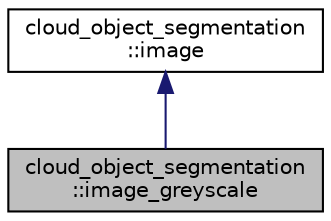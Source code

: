 digraph "cloud_object_segmentation::image_greyscale"
{
  edge [fontname="Helvetica",fontsize="10",labelfontname="Helvetica",labelfontsize="10"];
  node [fontname="Helvetica",fontsize="10",shape=record];
  Node1 [label="cloud_object_segmentation\l::image_greyscale",height=0.2,width=0.4,color="black", fillcolor="grey75", style="filled", fontcolor="black"];
  Node2 -> Node1 [dir="back",color="midnightblue",fontsize="10",style="solid",fontname="Helvetica"];
  Node2 [label="cloud_object_segmentation\l::image",height=0.2,width=0.4,color="black", fillcolor="white", style="filled",URL="$classcloud__object__segmentation_1_1image.html",tooltip="The image class is an abstract class representing a basic image. "];
}
